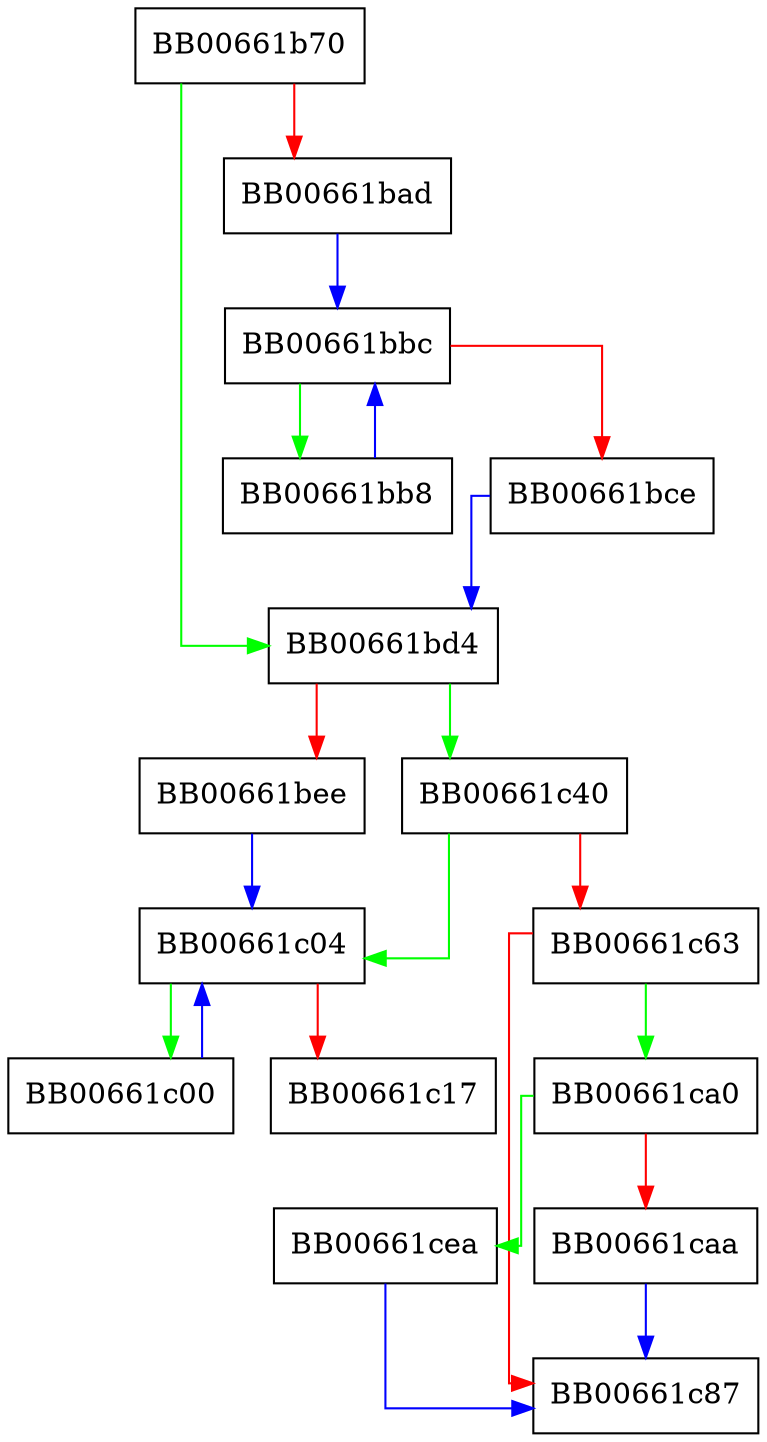 digraph X509V3_EXT_nconf_int {
  node [shape="box"];
  graph [splines=ortho];
  BB00661b70 -> BB00661bd4 [color="green"];
  BB00661b70 -> BB00661bad [color="red"];
  BB00661bad -> BB00661bbc [color="blue"];
  BB00661bb8 -> BB00661bbc [color="blue"];
  BB00661bbc -> BB00661bb8 [color="green"];
  BB00661bbc -> BB00661bce [color="red"];
  BB00661bce -> BB00661bd4 [color="blue"];
  BB00661bd4 -> BB00661c40 [color="green"];
  BB00661bd4 -> BB00661bee [color="red"];
  BB00661bee -> BB00661c04 [color="blue"];
  BB00661c00 -> BB00661c04 [color="blue"];
  BB00661c04 -> BB00661c00 [color="green"];
  BB00661c04 -> BB00661c17 [color="red"];
  BB00661c40 -> BB00661c04 [color="green"];
  BB00661c40 -> BB00661c63 [color="red"];
  BB00661c63 -> BB00661ca0 [color="green"];
  BB00661c63 -> BB00661c87 [color="red"];
  BB00661ca0 -> BB00661cea [color="green"];
  BB00661ca0 -> BB00661caa [color="red"];
  BB00661caa -> BB00661c87 [color="blue"];
  BB00661cea -> BB00661c87 [color="blue"];
}